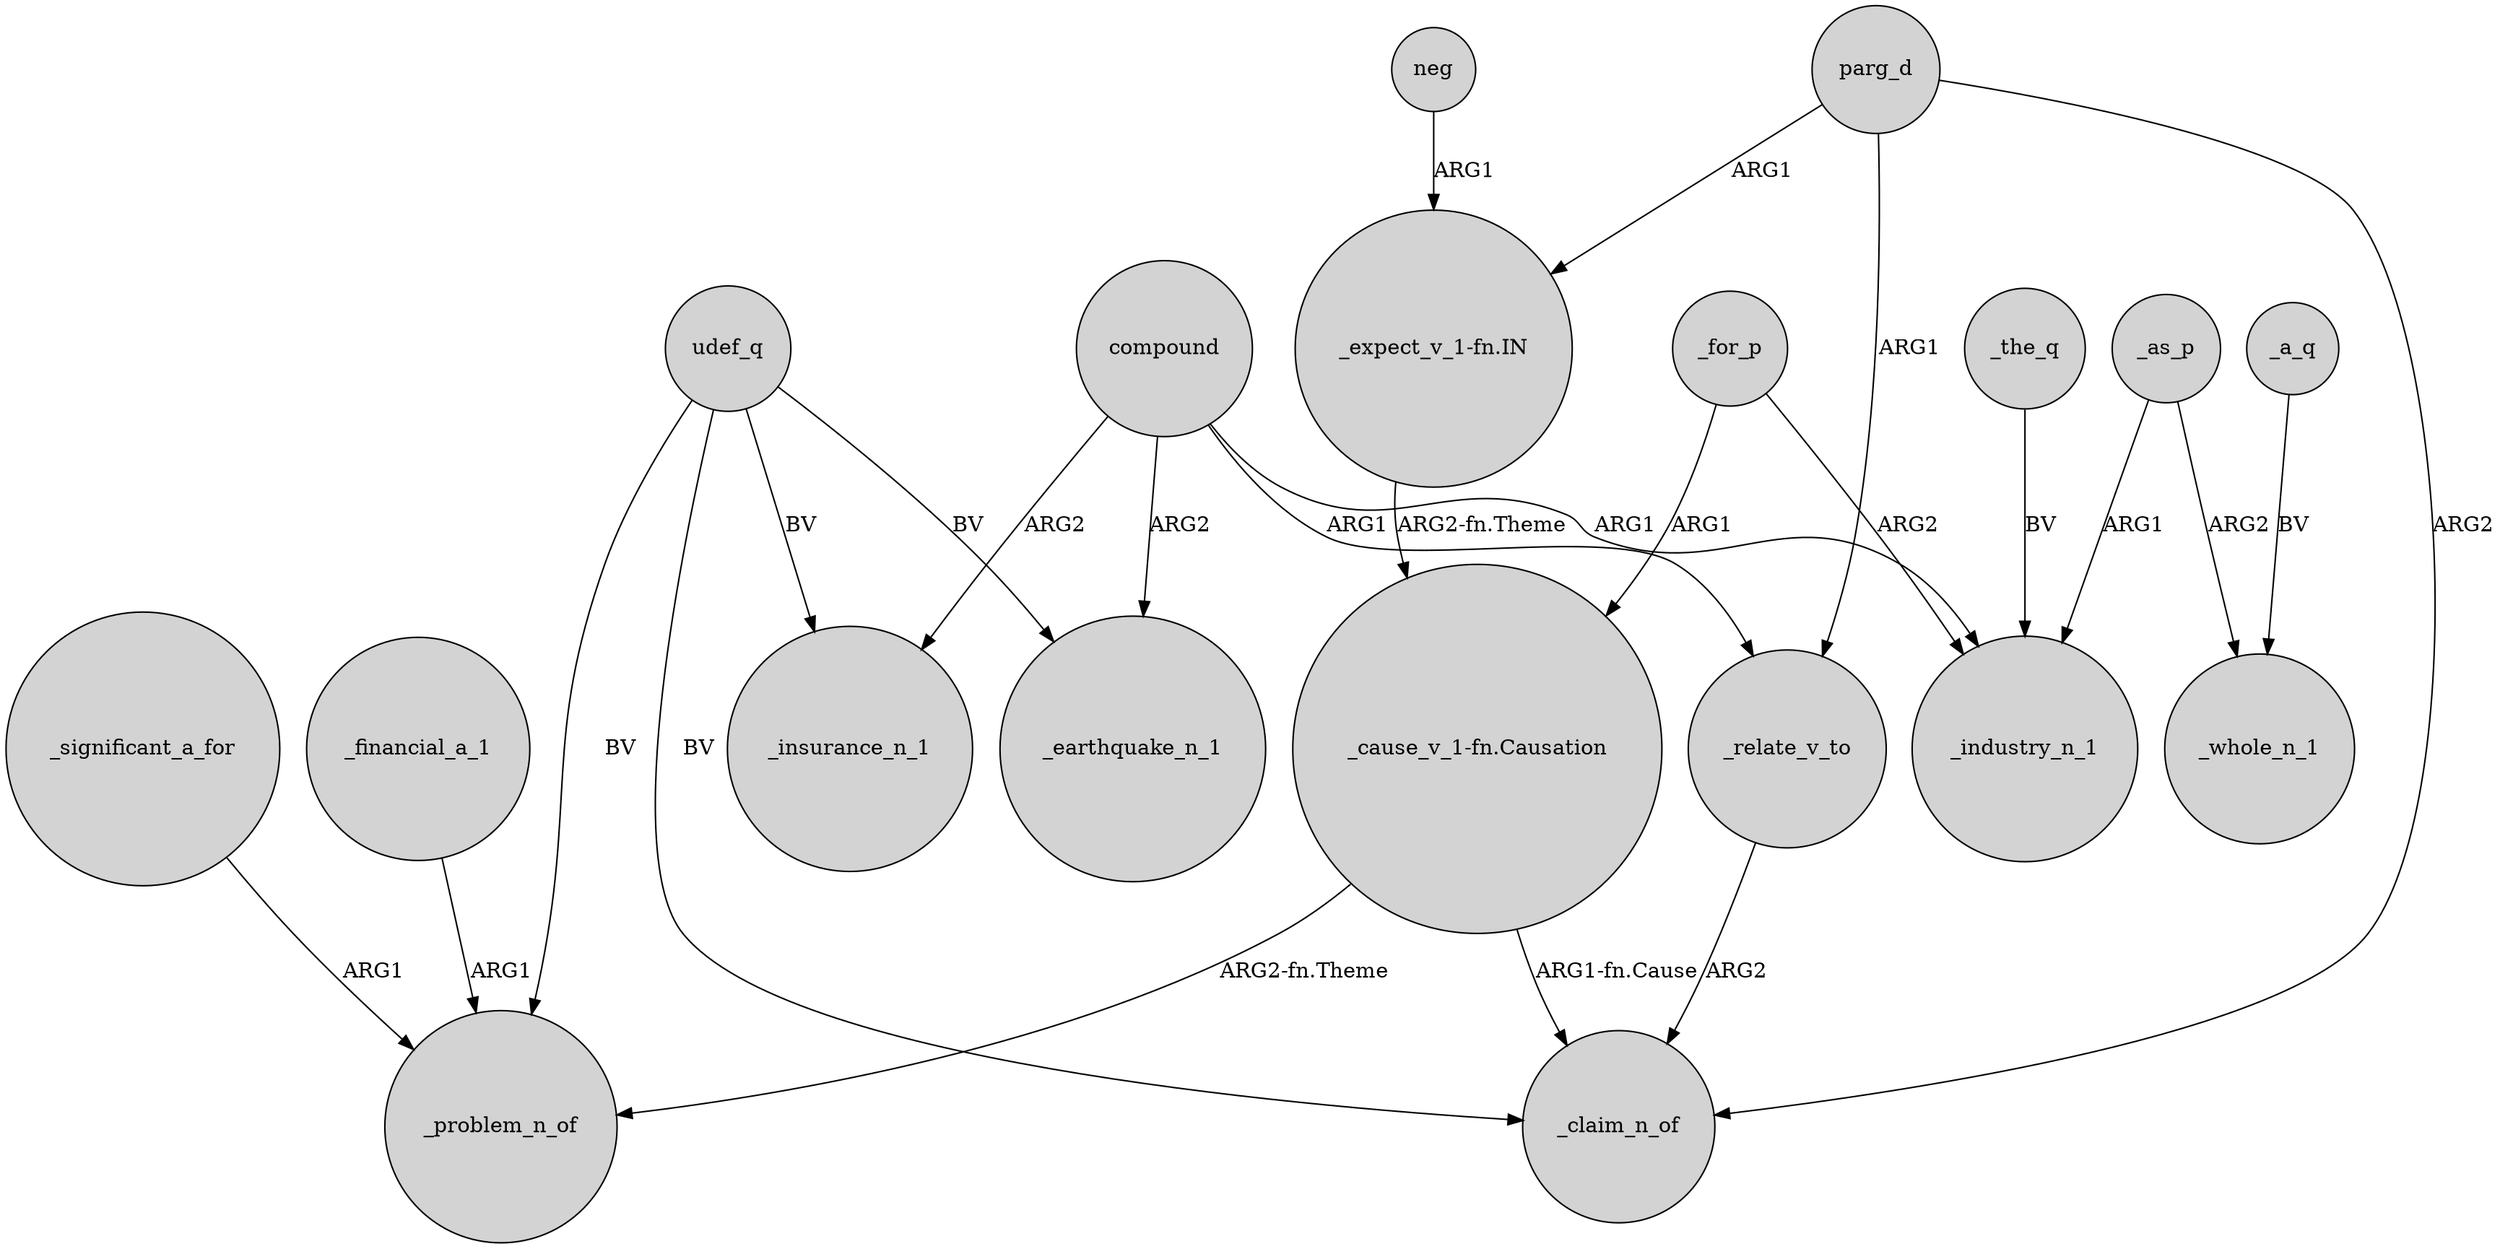 digraph {
	node [shape=circle style=filled]
	"_expect_v_1-fn.IN" -> "_cause_v_1-fn.Causation" [label="ARG2-fn.Theme"]
	compound -> _earthquake_n_1 [label=ARG2]
	compound -> _insurance_n_1 [label=ARG2]
	_financial_a_1 -> _problem_n_of [label=ARG1]
	parg_d -> _relate_v_to [label=ARG1]
	udef_q -> _insurance_n_1 [label=BV]
	"_cause_v_1-fn.Causation" -> _problem_n_of [label="ARG2-fn.Theme"]
	compound -> _industry_n_1 [label=ARG1]
	udef_q -> _problem_n_of [label=BV]
	_the_q -> _industry_n_1 [label=BV]
	_as_p -> _whole_n_1 [label=ARG2]
	"_cause_v_1-fn.Causation" -> _claim_n_of [label="ARG1-fn.Cause"]
	_significant_a_for -> _problem_n_of [label=ARG1]
	_for_p -> "_cause_v_1-fn.Causation" [label=ARG1]
	_a_q -> _whole_n_1 [label=BV]
	parg_d -> "_expect_v_1-fn.IN" [label=ARG1]
	_as_p -> _industry_n_1 [label=ARG1]
	parg_d -> _claim_n_of [label=ARG2]
	_relate_v_to -> _claim_n_of [label=ARG2]
	compound -> _relate_v_to [label=ARG1]
	udef_q -> _claim_n_of [label=BV]
	neg -> "_expect_v_1-fn.IN" [label=ARG1]
	udef_q -> _earthquake_n_1 [label=BV]
	_for_p -> _industry_n_1 [label=ARG2]
}
